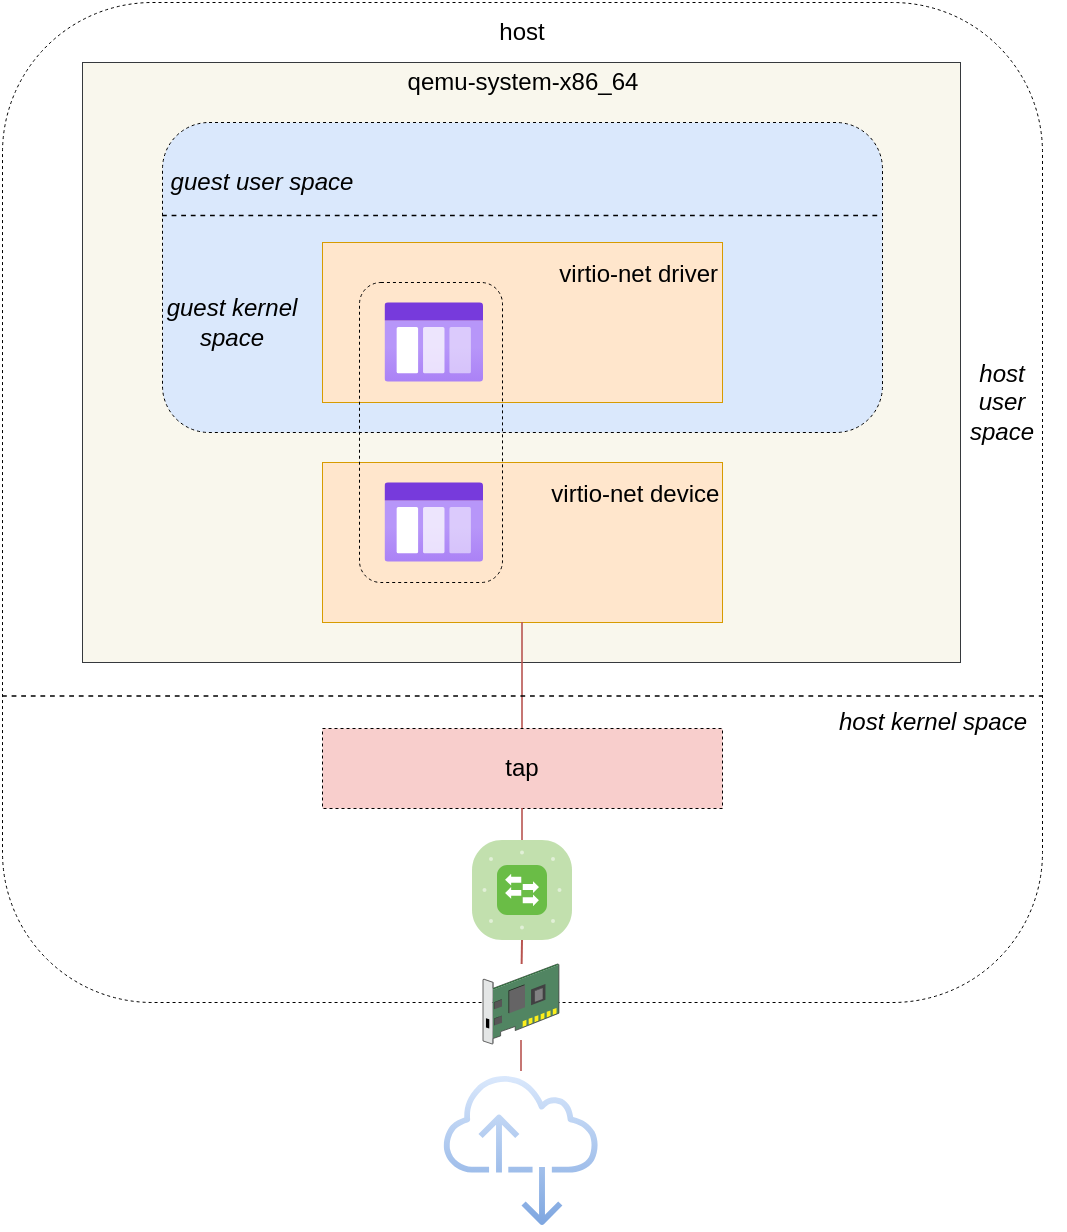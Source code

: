 <mxfile version="21.1.1" type="github">
  <diagram name="Page-1" id="e3a06f82-3646-2815-327d-82caf3d4e204">
    <mxGraphModel dx="1226" dy="678" grid="1" gridSize="10" guides="1" tooltips="1" connect="1" arrows="1" fold="1" page="1" pageScale="1.5" pageWidth="1169" pageHeight="826" background="none" math="0" shadow="0">
      <root>
        <mxCell id="0" style=";html=1;" />
        <mxCell id="1" style=";html=1;" parent="0" />
        <mxCell id="sc8MJLwOmtzSrlmjD8fI-22" value="" style="rounded=1;whiteSpace=wrap;html=1;strokeWidth=0.5;dashed=1;" parent="1" vertex="1">
          <mxGeometry x="400" y="60" width="520" height="500" as="geometry" />
        </mxCell>
        <mxCell id="sc8MJLwOmtzSrlmjD8fI-13" value="" style="rounded=0;whiteSpace=wrap;html=1;strokeWidth=0.5;fillColor=#f9f7ed;strokeColor=#36393d;" parent="1" vertex="1">
          <mxGeometry x="440" y="90" width="439" height="300" as="geometry" />
        </mxCell>
        <mxCell id="sc8MJLwOmtzSrlmjD8fI-14" value="&lt;div&gt;&lt;br&gt;&lt;/div&gt;" style="whiteSpace=wrap;html=1;fillColor=#f8cecc;fontSize=14;strokeColor=default;verticalAlign=top;strokeWidth=0.5;dashed=1;" parent="1" vertex="1">
          <mxGeometry x="560" y="423" width="200" height="40" as="geometry" />
        </mxCell>
        <mxCell id="sc8MJLwOmtzSrlmjD8fI-16" value="" style="whiteSpace=wrap;html=1;fillColor=#dae8fc;fontSize=14;strokeColor=default;verticalAlign=top;strokeWidth=0.5;rounded=1;dashed=1;" parent="1" vertex="1">
          <mxGeometry x="480" y="120" width="360" height="155" as="geometry" />
        </mxCell>
        <mxCell id="sc8MJLwOmtzSrlmjD8fI-20" value="qemu-system-x86_64" style="text;html=1;strokeColor=none;fillColor=none;align=center;verticalAlign=middle;whiteSpace=wrap;rounded=0;" parent="1" vertex="1">
          <mxGeometry x="594.5" y="90" width="131" height="20" as="geometry" />
        </mxCell>
        <mxCell id="sc8MJLwOmtzSrlmjD8fI-21" value="&lt;div&gt;tap&lt;/div&gt;" style="text;html=1;strokeColor=none;fillColor=none;align=center;verticalAlign=middle;whiteSpace=wrap;rounded=0;" parent="1" vertex="1">
          <mxGeometry x="645" y="433" width="30" height="20" as="geometry" />
        </mxCell>
        <mxCell id="sc8MJLwOmtzSrlmjD8fI-23" value="host" style="text;html=1;strokeColor=none;fillColor=none;align=center;verticalAlign=middle;whiteSpace=wrap;rounded=0;" parent="1" vertex="1">
          <mxGeometry x="629.5" y="60" width="60" height="30" as="geometry" />
        </mxCell>
        <mxCell id="sc8MJLwOmtzSrlmjD8fI-24" value="" style="verticalLabelPosition=bottom;sketch=0;html=1;fillColor=#6ABD46;strokeColor=#ffffff;verticalAlign=top;align=center;points=[[0.085,0.085,0],[0.915,0.085,0],[0.915,0.915,0],[0.085,0.915,0],[0.25,0,0],[0.5,0,0],[0.75,0,0],[1,0.25,0],[1,0.5,0],[1,0.75,0],[0.75,1,0],[0.5,1,0],[0.25,1,0],[0,0.75,0],[0,0.5,0],[0,0.25,0]];pointerEvents=1;shape=mxgraph.cisco_safe.compositeIcon;bgIcon=mxgraph.cisco_safe.architecture.generic_appliance;resIcon=mxgraph.cisco_safe.architecture.switch;" parent="1" vertex="1">
          <mxGeometry x="635" y="479" width="50" height="50" as="geometry" />
        </mxCell>
        <mxCell id="sc8MJLwOmtzSrlmjD8fI-26" value="" style="shadow=0;dashed=0;html=1;labelPosition=center;verticalLabelPosition=bottom;verticalAlign=top;align=center;outlineConnect=0;shape=mxgraph.veeam.3d.network_card;" parent="1" vertex="1">
          <mxGeometry x="640.5" y="541" width="38" height="40" as="geometry" />
        </mxCell>
        <mxCell id="sc8MJLwOmtzSrlmjD8fI-32" value="" style="endArrow=none;html=1;rounded=0;exitX=0.5;exitY=0;exitDx=0;exitDy=0;exitPerimeter=0;entryX=0.5;entryY=1;entryDx=0;entryDy=0;strokeWidth=0.8;fillColor=#f8cecc;gradientColor=#ea6b66;strokeColor=#b85450;" parent="1" source="sc8MJLwOmtzSrlmjD8fI-24" target="sc8MJLwOmtzSrlmjD8fI-14" edge="1">
          <mxGeometry width="50" height="50" relative="1" as="geometry">
            <mxPoint x="791" y="459" as="sourcePoint" />
            <mxPoint x="730" y="351" as="targetPoint" />
            <Array as="points" />
          </mxGeometry>
        </mxCell>
        <mxCell id="sc8MJLwOmtzSrlmjD8fI-33" value="" style="endArrow=none;html=1;rounded=0;entryX=0.5;entryY=1;entryDx=0;entryDy=0;entryPerimeter=0;fillColor=#f8cecc;gradientColor=#ea6b66;strokeColor=#b85450;" parent="1" source="sc8MJLwOmtzSrlmjD8fI-26" target="sc8MJLwOmtzSrlmjD8fI-24" edge="1">
          <mxGeometry width="50" height="50" relative="1" as="geometry">
            <mxPoint x="650" y="541" as="sourcePoint" />
            <mxPoint x="730" y="351" as="targetPoint" />
          </mxGeometry>
        </mxCell>
        <mxCell id="sc8MJLwOmtzSrlmjD8fI-36" value="" style="sketch=0;outlineConnect=0;gradientColor=#7ea6e0;fillColor=#dae8fc;strokeColor=#6c8ebf;dashed=0;verticalLabelPosition=bottom;verticalAlign=top;align=center;html=1;fontSize=12;fontStyle=0;aspect=fixed;pointerEvents=1;shape=mxgraph.aws4.internet_alt2;" parent="1" vertex="1">
          <mxGeometry x="620.5" y="595" width="78" height="78" as="geometry" />
        </mxCell>
        <mxCell id="sc8MJLwOmtzSrlmjD8fI-37" value="" style="endArrow=none;html=1;rounded=0;fillColor=#f8cecc;gradientColor=#ea6b66;strokeColor=#b85450;strokeWidth=0.8;" parent="1" edge="1">
          <mxGeometry width="50" height="50" relative="1" as="geometry">
            <mxPoint x="659.5" y="594.558" as="sourcePoint" />
            <mxPoint x="659.5" y="579" as="targetPoint" />
          </mxGeometry>
        </mxCell>
        <mxCell id="hZHQL17mHd2V5WKPXcm2-6" value="&lt;font style=&quot;font-size: 12px;&quot;&gt;&amp;nbsp;&amp;nbsp;&amp;nbsp;&amp;nbsp;&amp;nbsp;&amp;nbsp;&amp;nbsp;&amp;nbsp;&amp;nbsp;&amp;nbsp;&amp;nbsp;&amp;nbsp;&amp;nbsp;&amp;nbsp;&amp;nbsp;&amp;nbsp;&amp;nbsp;&amp;nbsp;&amp;nbsp;&amp;nbsp;&amp;nbsp;&amp;nbsp;&amp;nbsp;&amp;nbsp;&amp;nbsp;&amp;nbsp;&amp;nbsp;&amp;nbsp;&amp;nbsp;&amp;nbsp;&amp;nbsp;&amp;nbsp;&amp;nbsp;&amp;nbsp; virtio-net driver&lt;/font&gt;" style="whiteSpace=wrap;html=1;fillColor=#ffe6cc;fontSize=14;strokeColor=#d79b00;verticalAlign=top;strokeWidth=0.5;shadow=0;glass=0;" vertex="1" parent="1">
          <mxGeometry x="560" y="180" width="200" height="80" as="geometry" />
        </mxCell>
        <mxCell id="hZHQL17mHd2V5WKPXcm2-1" value="" style="image;aspect=fixed;html=1;points=[];align=center;fontSize=12;image=img/lib/azure2/general/Storage_Queue.svg;" vertex="1" parent="1">
          <mxGeometry x="591.27" y="210" width="49.23" height="40" as="geometry" />
        </mxCell>
        <mxCell id="hZHQL17mHd2V5WKPXcm2-7" value="" style="endArrow=none;html=1;strokeWidth=0.8;rounded=0;entryX=1;entryY=0.25;entryDx=0;entryDy=0;exitX=0;exitY=0.25;exitDx=0;exitDy=0;dashed=1;" edge="1" parent="1">
          <mxGeometry width="50" height="50" relative="1" as="geometry">
            <mxPoint x="480" y="166.75" as="sourcePoint" />
            <mxPoint x="840" y="166.75" as="targetPoint" />
          </mxGeometry>
        </mxCell>
        <mxCell id="hZHQL17mHd2V5WKPXcm2-8" value="&lt;font style=&quot;font-size: 12px;&quot;&gt;&amp;nbsp;&amp;nbsp;&amp;nbsp;&amp;nbsp;&amp;nbsp;&amp;nbsp;&amp;nbsp;&amp;nbsp;&amp;nbsp;&amp;nbsp;&amp;nbsp;&amp;nbsp;&amp;nbsp;&amp;nbsp;&amp;nbsp;&amp;nbsp;&amp;nbsp;&amp;nbsp;&amp;nbsp;&amp;nbsp;&amp;nbsp;&amp;nbsp;&amp;nbsp;&amp;nbsp;&amp;nbsp;&amp;nbsp;&amp;nbsp;&amp;nbsp;&amp;nbsp;&amp;nbsp;&amp;nbsp;&amp;nbsp;&amp;nbsp; virtio-net device&lt;/font&gt;" style="whiteSpace=wrap;html=1;fillColor=#ffe6cc;fontSize=14;strokeColor=#d79b00;verticalAlign=top;strokeWidth=0.5;shadow=0;" vertex="1" parent="1">
          <mxGeometry x="560" y="290" width="200" height="80" as="geometry" />
        </mxCell>
        <mxCell id="hZHQL17mHd2V5WKPXcm2-9" value="" style="image;aspect=fixed;html=1;points=[];align=center;fontSize=12;image=img/lib/azure2/general/Storage_Queue.svg;" vertex="1" parent="1">
          <mxGeometry x="591.27" y="300" width="49.23" height="40" as="geometry" />
        </mxCell>
        <mxCell id="hZHQL17mHd2V5WKPXcm2-16" value="" style="rounded=1;whiteSpace=wrap;html=1;fillColor=none;dashed=1;strokeWidth=0.5;" vertex="1" parent="1">
          <mxGeometry x="578.5" y="200" width="71.5" height="150" as="geometry" />
        </mxCell>
        <mxCell id="hZHQL17mHd2V5WKPXcm2-17" value="" style="endArrow=none;html=1;rounded=0;exitX=0.5;exitY=0;exitDx=0;exitDy=0;entryX=0.5;entryY=1;entryDx=0;entryDy=0;strokeWidth=0.8;fillColor=#f8cecc;gradientColor=#ea6b66;strokeColor=#b85450;" edge="1" parent="1" source="sc8MJLwOmtzSrlmjD8fI-14" target="hZHQL17mHd2V5WKPXcm2-8">
          <mxGeometry width="50" height="50" relative="1" as="geometry">
            <mxPoint x="816" y="489" as="sourcePoint" />
            <mxPoint x="816" y="473" as="targetPoint" />
            <Array as="points" />
          </mxGeometry>
        </mxCell>
        <mxCell id="hZHQL17mHd2V5WKPXcm2-18" value="" style="endArrow=none;html=1;strokeWidth=0.8;rounded=0;entryX=1;entryY=0.75;entryDx=0;entryDy=0;exitX=0;exitY=0.75;exitDx=0;exitDy=0;dashed=1;" edge="1" parent="1">
          <mxGeometry width="50" height="50" relative="1" as="geometry">
            <mxPoint x="400" y="407" as="sourcePoint" />
            <mxPoint x="920" y="407" as="targetPoint" />
          </mxGeometry>
        </mxCell>
        <mxCell id="hZHQL17mHd2V5WKPXcm2-19" value="&lt;i&gt;host kernel space&lt;/i&gt;" style="text;html=1;strokeColor=none;fillColor=none;align=center;verticalAlign=middle;whiteSpace=wrap;rounded=0;" vertex="1" parent="1">
          <mxGeometry x="800" y="410" width="131" height="20" as="geometry" />
        </mxCell>
        <mxCell id="hZHQL17mHd2V5WKPXcm2-20" value="&lt;i&gt;host user space&lt;/i&gt;" style="text;strokeColor=none;fillColor=none;align=center;verticalAlign=middle;rounded=0;whiteSpace=wrap;html=1;horizontal=1;" vertex="1" parent="1">
          <mxGeometry x="890" y="210" width="20" height="100" as="geometry" />
        </mxCell>
        <mxCell id="hZHQL17mHd2V5WKPXcm2-21" value="&lt;i&gt;&lt;font style=&quot;font-size: 12px;&quot;&gt;guest user space&lt;/font&gt;&lt;/i&gt;" style="text;html=1;strokeColor=none;fillColor=none;align=center;verticalAlign=middle;whiteSpace=wrap;rounded=0;" vertex="1" parent="1">
          <mxGeometry x="480" y="140" width="100" height="20" as="geometry" />
        </mxCell>
        <mxCell id="hZHQL17mHd2V5WKPXcm2-22" value="&lt;i&gt;&lt;font style=&quot;font-size: 12px;&quot;&gt;guest kernel space&lt;/font&gt;&lt;/i&gt;" style="text;strokeColor=none;fillColor=none;align=center;verticalAlign=middle;rounded=0;whiteSpace=wrap;html=1;horizontal=1;" vertex="1" parent="1">
          <mxGeometry x="480" y="170" width="70" height="100" as="geometry" />
        </mxCell>
      </root>
    </mxGraphModel>
  </diagram>
</mxfile>
